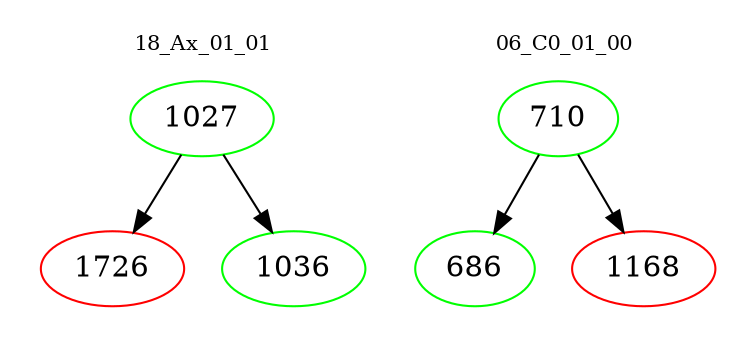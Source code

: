 digraph{
subgraph cluster_0 {
color = white
label = "18_Ax_01_01";
fontsize=10;
T0_1027 [label="1027", color="green"]
T0_1027 -> T0_1726 [color="black"]
T0_1726 [label="1726", color="red"]
T0_1027 -> T0_1036 [color="black"]
T0_1036 [label="1036", color="green"]
}
subgraph cluster_1 {
color = white
label = "06_C0_01_00";
fontsize=10;
T1_710 [label="710", color="green"]
T1_710 -> T1_686 [color="black"]
T1_686 [label="686", color="green"]
T1_710 -> T1_1168 [color="black"]
T1_1168 [label="1168", color="red"]
}
}
